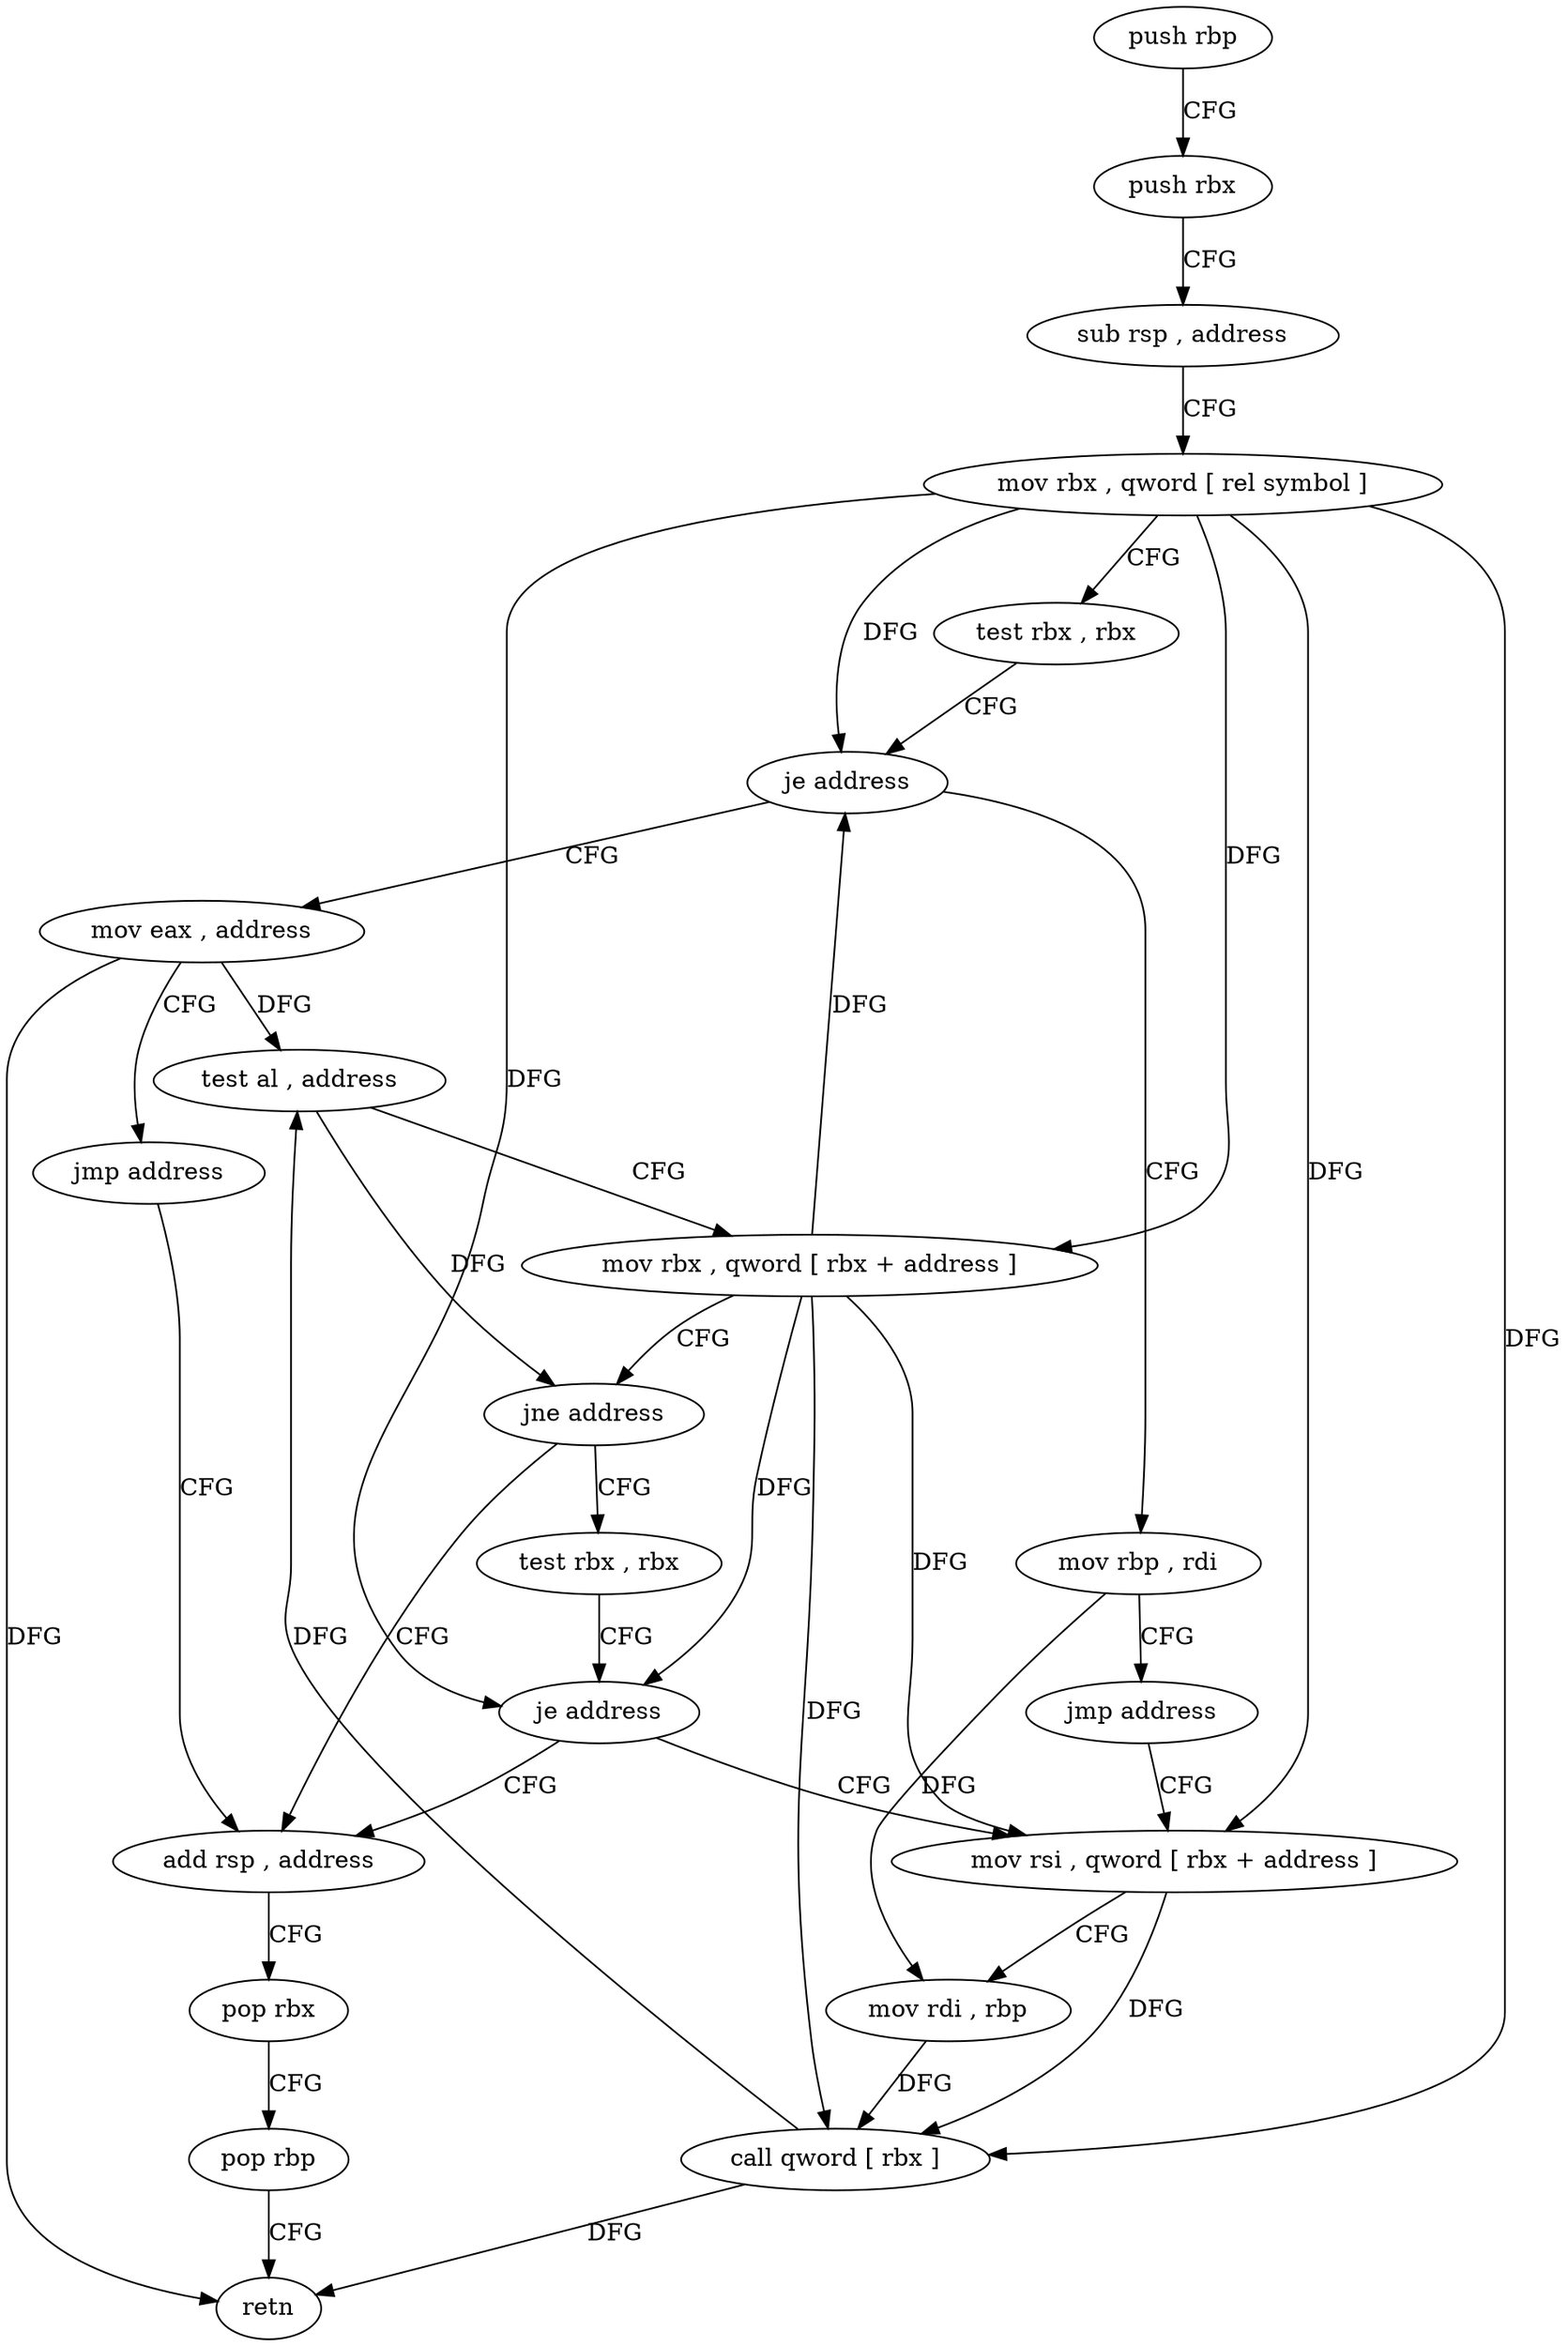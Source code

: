 digraph "func" {
"4207344" [label = "push rbp" ]
"4207345" [label = "push rbx" ]
"4207346" [label = "sub rsp , address" ]
"4207350" [label = "mov rbx , qword [ rel symbol ]" ]
"4207357" [label = "test rbx , rbx" ]
"4207360" [label = "je address" ]
"4207405" [label = "mov eax , address" ]
"4207362" [label = "mov rbp , rdi" ]
"4207410" [label = "jmp address" ]
"4207398" [label = "add rsp , address" ]
"4207365" [label = "jmp address" ]
"4207381" [label = "mov rsi , qword [ rbx + address ]" ]
"4207402" [label = "pop rbx" ]
"4207403" [label = "pop rbp" ]
"4207404" [label = "retn" ]
"4207385" [label = "mov rdi , rbp" ]
"4207388" [label = "call qword [ rbx ]" ]
"4207390" [label = "test al , address" ]
"4207392" [label = "mov rbx , qword [ rbx + address ]" ]
"4207396" [label = "jne address" ]
"4207376" [label = "test rbx , rbx" ]
"4207379" [label = "je address" ]
"4207344" -> "4207345" [ label = "CFG" ]
"4207345" -> "4207346" [ label = "CFG" ]
"4207346" -> "4207350" [ label = "CFG" ]
"4207350" -> "4207357" [ label = "CFG" ]
"4207350" -> "4207360" [ label = "DFG" ]
"4207350" -> "4207381" [ label = "DFG" ]
"4207350" -> "4207388" [ label = "DFG" ]
"4207350" -> "4207392" [ label = "DFG" ]
"4207350" -> "4207379" [ label = "DFG" ]
"4207357" -> "4207360" [ label = "CFG" ]
"4207360" -> "4207405" [ label = "CFG" ]
"4207360" -> "4207362" [ label = "CFG" ]
"4207405" -> "4207410" [ label = "CFG" ]
"4207405" -> "4207404" [ label = "DFG" ]
"4207405" -> "4207390" [ label = "DFG" ]
"4207362" -> "4207365" [ label = "CFG" ]
"4207362" -> "4207385" [ label = "DFG" ]
"4207410" -> "4207398" [ label = "CFG" ]
"4207398" -> "4207402" [ label = "CFG" ]
"4207365" -> "4207381" [ label = "CFG" ]
"4207381" -> "4207385" [ label = "CFG" ]
"4207381" -> "4207388" [ label = "DFG" ]
"4207402" -> "4207403" [ label = "CFG" ]
"4207403" -> "4207404" [ label = "CFG" ]
"4207385" -> "4207388" [ label = "DFG" ]
"4207388" -> "4207390" [ label = "DFG" ]
"4207388" -> "4207404" [ label = "DFG" ]
"4207390" -> "4207392" [ label = "CFG" ]
"4207390" -> "4207396" [ label = "DFG" ]
"4207392" -> "4207396" [ label = "CFG" ]
"4207392" -> "4207360" [ label = "DFG" ]
"4207392" -> "4207381" [ label = "DFG" ]
"4207392" -> "4207388" [ label = "DFG" ]
"4207392" -> "4207379" [ label = "DFG" ]
"4207396" -> "4207376" [ label = "CFG" ]
"4207396" -> "4207398" [ label = "CFG" ]
"4207376" -> "4207379" [ label = "CFG" ]
"4207379" -> "4207398" [ label = "CFG" ]
"4207379" -> "4207381" [ label = "CFG" ]
}
